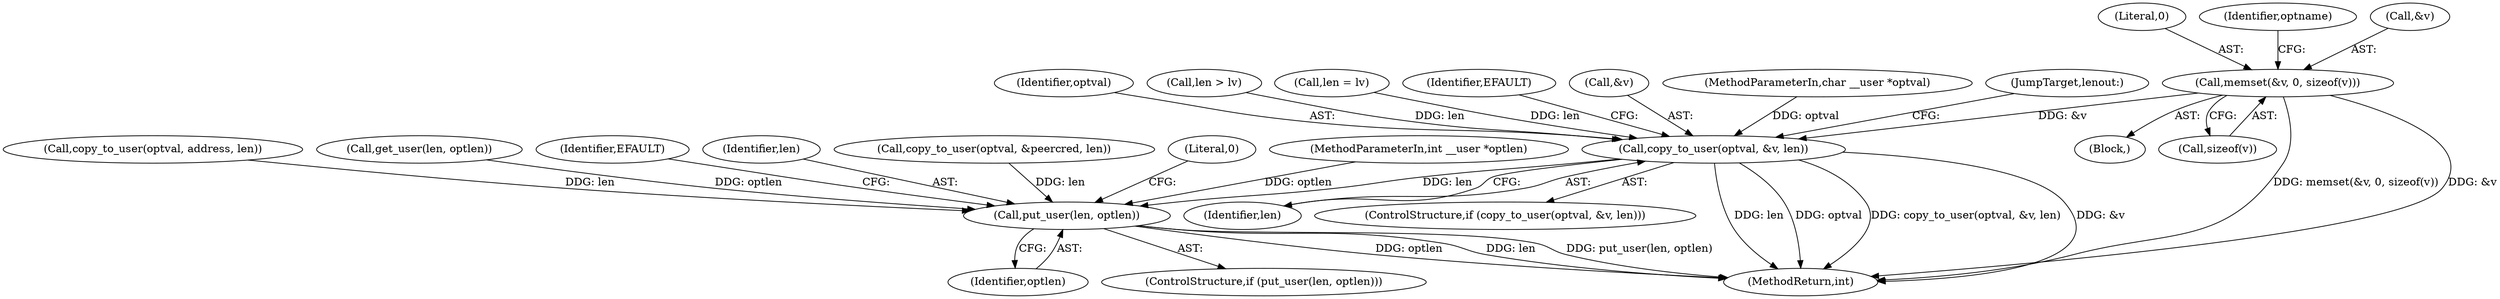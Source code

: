 digraph "0_linux_82981930125abfd39d7c8378a9cfdf5e1be2002b@API" {
"1000135" [label="(Call,memset(&v, 0, sizeof(v)))"];
"1000726" [label="(Call,copy_to_user(optval, &v, len))"];
"1000736" [label="(Call,put_user(len, optlen))"];
"1000613" [label="(Call,copy_to_user(optval, address, len))"];
"1000135" [label="(Call,memset(&v, 0, sizeof(v)))"];
"1000138" [label="(Literal,0)"];
"1000736" [label="(Call,put_user(len, optlen))"];
"1000142" [label="(Identifier,optname)"];
"1000730" [label="(Identifier,len)"];
"1000122" [label="(Call,get_user(len, optlen))"];
"1000727" [label="(Identifier,optval)"];
"1000741" [label="(Identifier,EFAULT)"];
"1000725" [label="(ControlStructure,if (copy_to_user(optval, &v, len)))"];
"1000719" [label="(Call,len > lv)"];
"1000136" [label="(Call,&v)"];
"1000107" [label="(Block,)"];
"1000737" [label="(Identifier,len)"];
"1000738" [label="(Identifier,optlen)"];
"1000722" [label="(Call,len = lv)"];
"1000735" [label="(ControlStructure,if (put_user(len, optlen)))"];
"1000733" [label="(Identifier,EFAULT)"];
"1000581" [label="(Call,copy_to_user(optval, &peercred, len))"];
"1000728" [label="(Call,&v)"];
"1000105" [label="(MethodParameterIn,char __user *optval)"];
"1000726" [label="(Call,copy_to_user(optval, &v, len))"];
"1000139" [label="(Call,sizeof(v))"];
"1000743" [label="(Literal,0)"];
"1000106" [label="(MethodParameterIn,int __user *optlen)"];
"1000744" [label="(MethodReturn,int)"];
"1000734" [label="(JumpTarget,lenout:)"];
"1000135" -> "1000107"  [label="AST: "];
"1000135" -> "1000139"  [label="CFG: "];
"1000136" -> "1000135"  [label="AST: "];
"1000138" -> "1000135"  [label="AST: "];
"1000139" -> "1000135"  [label="AST: "];
"1000142" -> "1000135"  [label="CFG: "];
"1000135" -> "1000744"  [label="DDG: memset(&v, 0, sizeof(v))"];
"1000135" -> "1000744"  [label="DDG: &v"];
"1000135" -> "1000726"  [label="DDG: &v"];
"1000726" -> "1000725"  [label="AST: "];
"1000726" -> "1000730"  [label="CFG: "];
"1000727" -> "1000726"  [label="AST: "];
"1000728" -> "1000726"  [label="AST: "];
"1000730" -> "1000726"  [label="AST: "];
"1000733" -> "1000726"  [label="CFG: "];
"1000734" -> "1000726"  [label="CFG: "];
"1000726" -> "1000744"  [label="DDG: len"];
"1000726" -> "1000744"  [label="DDG: optval"];
"1000726" -> "1000744"  [label="DDG: copy_to_user(optval, &v, len)"];
"1000726" -> "1000744"  [label="DDG: &v"];
"1000105" -> "1000726"  [label="DDG: optval"];
"1000719" -> "1000726"  [label="DDG: len"];
"1000722" -> "1000726"  [label="DDG: len"];
"1000726" -> "1000736"  [label="DDG: len"];
"1000736" -> "1000735"  [label="AST: "];
"1000736" -> "1000738"  [label="CFG: "];
"1000737" -> "1000736"  [label="AST: "];
"1000738" -> "1000736"  [label="AST: "];
"1000741" -> "1000736"  [label="CFG: "];
"1000743" -> "1000736"  [label="CFG: "];
"1000736" -> "1000744"  [label="DDG: optlen"];
"1000736" -> "1000744"  [label="DDG: len"];
"1000736" -> "1000744"  [label="DDG: put_user(len, optlen)"];
"1000613" -> "1000736"  [label="DDG: len"];
"1000581" -> "1000736"  [label="DDG: len"];
"1000122" -> "1000736"  [label="DDG: optlen"];
"1000106" -> "1000736"  [label="DDG: optlen"];
}
